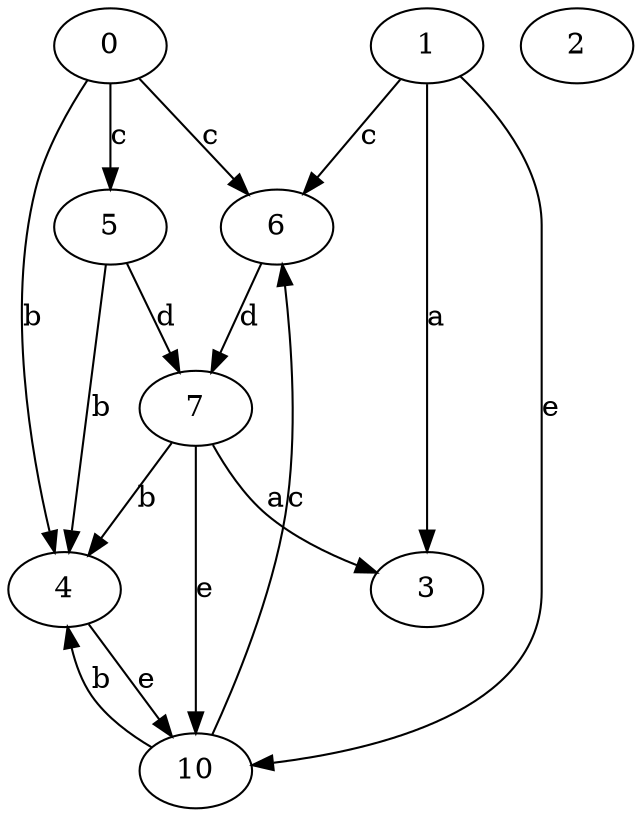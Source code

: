 strict digraph  {
3;
4;
0;
5;
1;
2;
6;
7;
10;
4 -> 10  [label=e];
0 -> 4  [label=b];
0 -> 5  [label=c];
0 -> 6  [label=c];
5 -> 4  [label=b];
5 -> 7  [label=d];
1 -> 3  [label=a];
1 -> 6  [label=c];
1 -> 10  [label=e];
6 -> 7  [label=d];
7 -> 3  [label=a];
7 -> 4  [label=b];
7 -> 10  [label=e];
10 -> 4  [label=b];
10 -> 6  [label=c];
}
